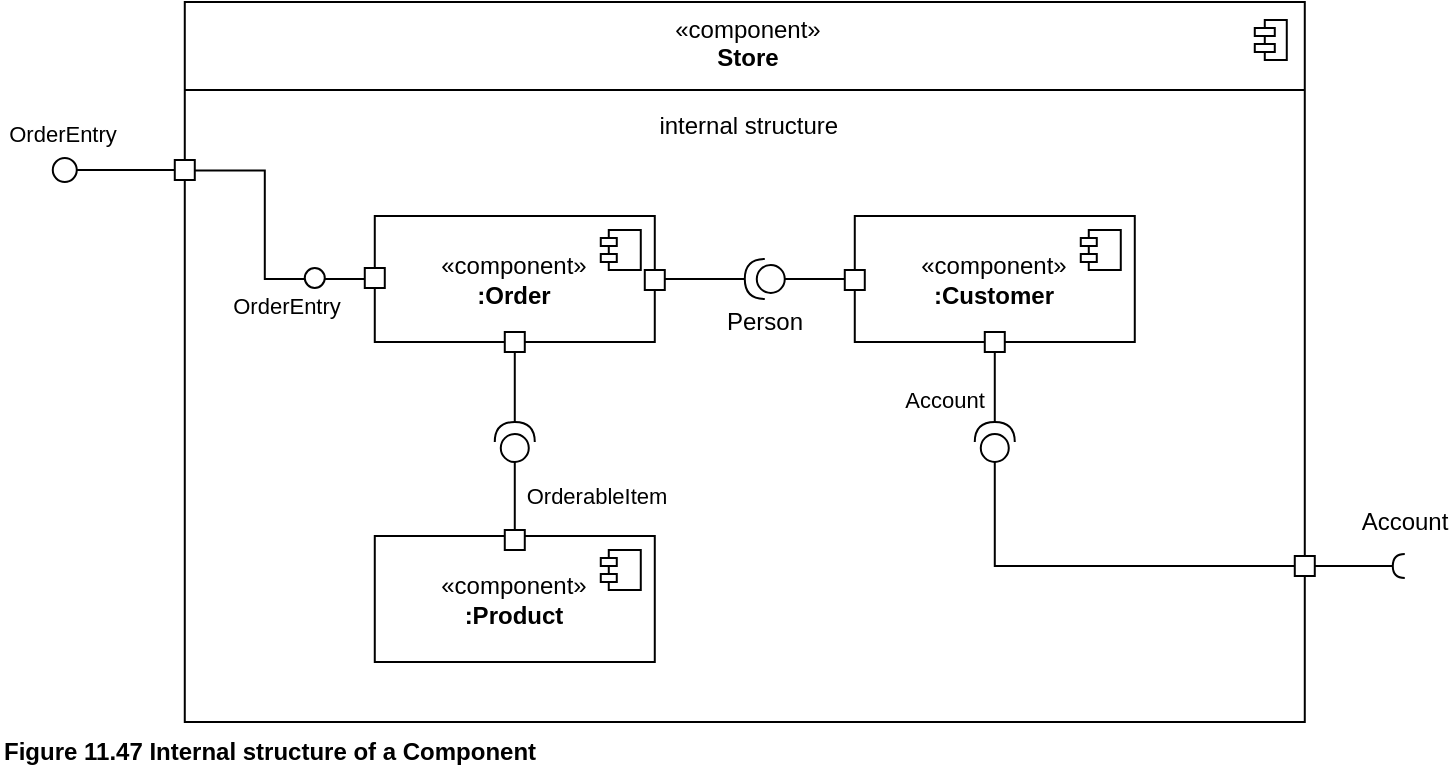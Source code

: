 <mxfile version="21.6.5" type="device">
  <diagram name="Page-1" id="7QoSib7LsPOei8o-_nD2">
    <mxGraphModel dx="880" dy="545" grid="1" gridSize="10" guides="1" tooltips="1" connect="1" arrows="1" fold="1" page="1" pageScale="1" pageWidth="1169" pageHeight="827" math="0" shadow="0">
      <root>
        <mxCell id="0" />
        <mxCell id="1" parent="0" />
        <mxCell id="eP-pgBNWTAgdWsYKI110-95" value="Account" style="rounded=0;orthogonalLoop=1;jettySize=auto;html=1;endArrow=halfCircle;endFill=0;endSize=4;strokeWidth=1;sketch=0;fontSize=12;curved=1;" edge="1" parent="1">
          <mxGeometry x="1" y="22" relative="1" as="geometry">
            <mxPoint x="652.39" y="282" as="sourcePoint" />
            <mxPoint x="702.39" y="282" as="targetPoint" />
            <mxPoint as="offset" />
          </mxGeometry>
        </mxCell>
        <mxCell id="eP-pgBNWTAgdWsYKI110-42" value="" style="fontStyle=1;align=center;verticalAlign=middle;childLayout=stackLayout;horizontal=1;horizontalStack=0;resizeParent=1;resizeParentMax=0;resizeLast=0;marginBottom=0;" vertex="1" parent="1">
          <mxGeometry x="92.39" width="560" height="360" as="geometry" />
        </mxCell>
        <mxCell id="eP-pgBNWTAgdWsYKI110-43" value="«component»&lt;br&gt;&lt;b&gt;Store&lt;/b&gt;" style="html=1;align=center;spacingLeft=4;verticalAlign=top;strokeColor=none;fillColor=none;whiteSpace=wrap;" vertex="1" parent="eP-pgBNWTAgdWsYKI110-42">
          <mxGeometry width="560" height="40" as="geometry" />
        </mxCell>
        <mxCell id="eP-pgBNWTAgdWsYKI110-44" value="" style="shape=module;jettyWidth=10;jettyHeight=4;" vertex="1" parent="eP-pgBNWTAgdWsYKI110-43">
          <mxGeometry x="1" width="16" height="20" relative="1" as="geometry">
            <mxPoint x="-25" y="9" as="offset" />
          </mxGeometry>
        </mxCell>
        <mxCell id="eP-pgBNWTAgdWsYKI110-45" value="" style="line;strokeWidth=1;fillColor=none;align=left;verticalAlign=middle;spacingTop=-1;spacingLeft=3;spacingRight=3;rotatable=0;labelPosition=right;points=[];portConstraint=eastwest;" vertex="1" parent="eP-pgBNWTAgdWsYKI110-42">
          <mxGeometry y="40" width="560" height="8" as="geometry" />
        </mxCell>
        <mxCell id="eP-pgBNWTAgdWsYKI110-46" value="internal structure" style="align=center;spacingLeft=4;verticalAlign=top;strokeColor=none;fillColor=none;" vertex="1" parent="eP-pgBNWTAgdWsYKI110-42">
          <mxGeometry y="48" width="560" height="312" as="geometry" />
        </mxCell>
        <mxCell id="eP-pgBNWTAgdWsYKI110-78" style="edgeStyle=orthogonalEdgeStyle;rounded=0;orthogonalLoop=1;jettySize=auto;html=1;exitX=0;exitY=0.5;exitDx=0;exitDy=0;exitPerimeter=0;entryX=0;entryY=0.5;entryDx=0;entryDy=0;endArrow=none;endFill=0;" edge="1" parent="1" source="eP-pgBNWTAgdWsYKI110-76" target="eP-pgBNWTAgdWsYKI110-39">
          <mxGeometry relative="1" as="geometry" />
        </mxCell>
        <mxCell id="eP-pgBNWTAgdWsYKI110-79" style="edgeStyle=orthogonalEdgeStyle;rounded=0;orthogonalLoop=1;jettySize=auto;html=1;exitX=1;exitY=0.5;exitDx=0;exitDy=0;exitPerimeter=0;entryX=1;entryY=0.5;entryDx=0;entryDy=0;endArrow=none;endFill=0;" edge="1" parent="1" source="eP-pgBNWTAgdWsYKI110-76" target="eP-pgBNWTAgdWsYKI110-35">
          <mxGeometry relative="1" as="geometry" />
        </mxCell>
        <mxCell id="eP-pgBNWTAgdWsYKI110-76" value="Person" style="shape=providedRequiredInterface;html=1;verticalLabelPosition=bottom;sketch=0;direction=west;verticalAlign=bottom;" vertex="1" parent="1">
          <mxGeometry x="372.39" y="128.5" width="20" height="20" as="geometry" />
        </mxCell>
        <mxCell id="eP-pgBNWTAgdWsYKI110-81" style="edgeStyle=orthogonalEdgeStyle;rounded=0;orthogonalLoop=1;jettySize=auto;html=1;exitX=0.5;exitY=1;exitDx=0;exitDy=0;entryX=1;entryY=0.5;entryDx=0;entryDy=0;entryPerimeter=0;endArrow=none;endFill=0;" edge="1" parent="1" source="eP-pgBNWTAgdWsYKI110-35" target="eP-pgBNWTAgdWsYKI110-80">
          <mxGeometry relative="1" as="geometry" />
        </mxCell>
        <mxCell id="eP-pgBNWTAgdWsYKI110-100" style="edgeStyle=orthogonalEdgeStyle;rounded=0;orthogonalLoop=1;jettySize=auto;html=1;exitX=0;exitY=0.5;exitDx=0;exitDy=0;entryX=-0.001;entryY=0.116;entryDx=0;entryDy=0;entryPerimeter=0;endArrow=none;endFill=0;" edge="1" parent="1" source="eP-pgBNWTAgdWsYKI110-35" target="eP-pgBNWTAgdWsYKI110-46">
          <mxGeometry relative="1" as="geometry">
            <Array as="points">
              <mxPoint x="132.39" y="139" />
              <mxPoint x="132.39" y="84" />
            </Array>
          </mxGeometry>
        </mxCell>
        <mxCell id="eP-pgBNWTAgdWsYKI110-102" value="OrderEntry" style="edgeLabel;html=1;align=center;verticalAlign=middle;resizable=0;points=[];" vertex="1" connectable="0" parent="eP-pgBNWTAgdWsYKI110-100">
          <mxGeometry x="-0.546" y="1" relative="1" as="geometry">
            <mxPoint x="-11" y="12" as="offset" />
          </mxGeometry>
        </mxCell>
        <mxCell id="eP-pgBNWTAgdWsYKI110-35" value="«component»&lt;br&gt;&lt;b&gt;:Order&lt;/b&gt;" style="html=1;dropTarget=0;whiteSpace=wrap;" vertex="1" parent="1">
          <mxGeometry x="187.39" y="107" width="140" height="63" as="geometry" />
        </mxCell>
        <mxCell id="eP-pgBNWTAgdWsYKI110-36" value="" style="shape=module;jettyWidth=8;jettyHeight=4;" vertex="1" parent="eP-pgBNWTAgdWsYKI110-35">
          <mxGeometry x="1" width="20" height="20" relative="1" as="geometry">
            <mxPoint x="-27" y="7" as="offset" />
          </mxGeometry>
        </mxCell>
        <mxCell id="eP-pgBNWTAgdWsYKI110-82" style="edgeStyle=orthogonalEdgeStyle;rounded=0;orthogonalLoop=1;jettySize=auto;html=1;exitX=0.5;exitY=0;exitDx=0;exitDy=0;entryX=0;entryY=0.5;entryDx=0;entryDy=0;entryPerimeter=0;endArrow=none;endFill=0;" edge="1" parent="1" source="eP-pgBNWTAgdWsYKI110-37" target="eP-pgBNWTAgdWsYKI110-80">
          <mxGeometry relative="1" as="geometry" />
        </mxCell>
        <mxCell id="eP-pgBNWTAgdWsYKI110-105" value="OrderableItem" style="edgeLabel;html=1;align=center;verticalAlign=middle;resizable=0;points=[];" vertex="1" connectable="0" parent="eP-pgBNWTAgdWsYKI110-82">
          <mxGeometry x="0.081" relative="1" as="geometry">
            <mxPoint x="40" as="offset" />
          </mxGeometry>
        </mxCell>
        <mxCell id="eP-pgBNWTAgdWsYKI110-37" value="«component»&lt;br&gt;&lt;b&gt;:Product&lt;/b&gt;" style="html=1;dropTarget=0;whiteSpace=wrap;" vertex="1" parent="1">
          <mxGeometry x="187.39" y="267" width="140" height="63" as="geometry" />
        </mxCell>
        <mxCell id="eP-pgBNWTAgdWsYKI110-38" value="" style="shape=module;jettyWidth=8;jettyHeight=4;" vertex="1" parent="eP-pgBNWTAgdWsYKI110-37">
          <mxGeometry x="1" width="20" height="20" relative="1" as="geometry">
            <mxPoint x="-27" y="7" as="offset" />
          </mxGeometry>
        </mxCell>
        <mxCell id="eP-pgBNWTAgdWsYKI110-39" value="«component»&lt;br&gt;&lt;b&gt;:Customer&lt;/b&gt;" style="html=1;dropTarget=0;whiteSpace=wrap;" vertex="1" parent="1">
          <mxGeometry x="427.39" y="107" width="140" height="63" as="geometry" />
        </mxCell>
        <mxCell id="eP-pgBNWTAgdWsYKI110-40" value="" style="shape=module;jettyWidth=8;jettyHeight=4;" vertex="1" parent="eP-pgBNWTAgdWsYKI110-39">
          <mxGeometry x="1" width="20" height="20" relative="1" as="geometry">
            <mxPoint x="-27" y="7" as="offset" />
          </mxGeometry>
        </mxCell>
        <mxCell id="eP-pgBNWTAgdWsYKI110-80" value="" style="shape=providedRequiredInterface;html=1;verticalLabelPosition=bottom;sketch=0;direction=north;" vertex="1" parent="1">
          <mxGeometry x="247.39" y="210" width="20" height="20" as="geometry" />
        </mxCell>
        <mxCell id="eP-pgBNWTAgdWsYKI110-84" style="edgeStyle=orthogonalEdgeStyle;rounded=0;orthogonalLoop=1;jettySize=auto;html=1;exitX=1;exitY=0.5;exitDx=0;exitDy=0;exitPerimeter=0;entryX=0.5;entryY=1;entryDx=0;entryDy=0;endArrow=none;endFill=0;" edge="1" parent="1" source="eP-pgBNWTAgdWsYKI110-83" target="eP-pgBNWTAgdWsYKI110-39">
          <mxGeometry relative="1" as="geometry" />
        </mxCell>
        <mxCell id="eP-pgBNWTAgdWsYKI110-106" value="Account" style="edgeLabel;html=1;align=center;verticalAlign=middle;resizable=0;points=[];" vertex="1" connectable="0" parent="eP-pgBNWTAgdWsYKI110-84">
          <mxGeometry x="-0.45" y="1" relative="1" as="geometry">
            <mxPoint x="-25" as="offset" />
          </mxGeometry>
        </mxCell>
        <mxCell id="eP-pgBNWTAgdWsYKI110-83" value="" style="shape=providedRequiredInterface;html=1;verticalLabelPosition=bottom;sketch=0;rotation=0;direction=north;" vertex="1" parent="1">
          <mxGeometry x="487.39" y="210" width="20" height="20" as="geometry" />
        </mxCell>
        <mxCell id="eP-pgBNWTAgdWsYKI110-103" style="edgeStyle=orthogonalEdgeStyle;rounded=0;orthogonalLoop=1;jettySize=auto;html=1;exitX=0;exitY=0.5;exitDx=0;exitDy=0;endArrow=oval;endFill=0;endSize=12;" edge="1" parent="1" source="eP-pgBNWTAgdWsYKI110-85">
          <mxGeometry relative="1" as="geometry">
            <mxPoint x="32.39" y="84" as="targetPoint" />
          </mxGeometry>
        </mxCell>
        <mxCell id="eP-pgBNWTAgdWsYKI110-104" value="OrderEntry" style="edgeLabel;html=1;align=center;verticalAlign=middle;resizable=0;points=[];" vertex="1" connectable="0" parent="eP-pgBNWTAgdWsYKI110-103">
          <mxGeometry x="0.874" y="2" relative="1" as="geometry">
            <mxPoint x="-5" y="-20" as="offset" />
          </mxGeometry>
        </mxCell>
        <mxCell id="eP-pgBNWTAgdWsYKI110-85" value="" style="fontStyle=0;labelPosition=right;verticalLabelPosition=middle;align=left;verticalAlign=middle;spacingLeft=2;" vertex="1" parent="1">
          <mxGeometry x="87.39" y="79" width="10" height="10" as="geometry" />
        </mxCell>
        <mxCell id="eP-pgBNWTAgdWsYKI110-86" value="" style="fontStyle=0;labelPosition=right;verticalLabelPosition=middle;align=left;verticalAlign=middle;spacingLeft=2;" vertex="1" parent="1">
          <mxGeometry x="252.39" y="165" width="10" height="10" as="geometry" />
        </mxCell>
        <mxCell id="eP-pgBNWTAgdWsYKI110-87" value="" style="fontStyle=0;labelPosition=right;verticalLabelPosition=middle;align=left;verticalAlign=middle;spacingLeft=2;" vertex="1" parent="1">
          <mxGeometry x="252.39" y="264" width="10" height="10" as="geometry" />
        </mxCell>
        <mxCell id="eP-pgBNWTAgdWsYKI110-88" value="" style="fontStyle=0;labelPosition=right;verticalLabelPosition=middle;align=left;verticalAlign=middle;spacingLeft=2;" vertex="1" parent="1">
          <mxGeometry x="322.39" y="134" width="10" height="10" as="geometry" />
        </mxCell>
        <mxCell id="eP-pgBNWTAgdWsYKI110-89" value="" style="fontStyle=0;labelPosition=right;verticalLabelPosition=middle;align=left;verticalAlign=middle;spacingLeft=2;" vertex="1" parent="1">
          <mxGeometry x="422.39" y="134" width="10" height="10" as="geometry" />
        </mxCell>
        <mxCell id="eP-pgBNWTAgdWsYKI110-90" value="" style="fontStyle=0;labelPosition=right;verticalLabelPosition=middle;align=left;verticalAlign=middle;spacingLeft=2;" vertex="1" parent="1">
          <mxGeometry x="492.39" y="165" width="10" height="10" as="geometry" />
        </mxCell>
        <mxCell id="eP-pgBNWTAgdWsYKI110-92" style="edgeStyle=orthogonalEdgeStyle;rounded=0;orthogonalLoop=1;jettySize=auto;html=1;exitX=1;exitY=0.75;exitDx=0;exitDy=0;entryX=0;entryY=0.5;entryDx=0;entryDy=0;entryPerimeter=0;endArrow=none;endFill=0;" edge="1" parent="1" source="eP-pgBNWTAgdWsYKI110-46" target="eP-pgBNWTAgdWsYKI110-83">
          <mxGeometry relative="1" as="geometry">
            <Array as="points">
              <mxPoint x="497.39" y="282" />
            </Array>
          </mxGeometry>
        </mxCell>
        <mxCell id="eP-pgBNWTAgdWsYKI110-94" value="" style="fontStyle=0;labelPosition=right;verticalLabelPosition=middle;align=left;verticalAlign=middle;spacingLeft=2;" vertex="1" parent="1">
          <mxGeometry x="647.39" y="277" width="10" height="10" as="geometry" />
        </mxCell>
        <mxCell id="eP-pgBNWTAgdWsYKI110-96" value="" style="ellipse;whiteSpace=wrap;html=1;align=center;aspect=fixed;fillColor=none;strokeColor=none;resizable=0;perimeter=centerPerimeter;rotatable=0;allowArrows=0;points=[];outlineConnect=1;" vertex="1" parent="1">
          <mxGeometry x="662.39" y="276" width="10" height="10" as="geometry" />
        </mxCell>
        <mxCell id="eP-pgBNWTAgdWsYKI110-101" value="" style="fontStyle=0;labelPosition=right;verticalLabelPosition=middle;align=left;verticalAlign=middle;spacingLeft=2;" vertex="1" parent="1">
          <mxGeometry x="182.39" y="133" width="10" height="10" as="geometry" />
        </mxCell>
        <mxCell id="eP-pgBNWTAgdWsYKI110-107" value="" style="ellipse;whiteSpace=wrap;html=1;aspect=fixed;" vertex="1" parent="1">
          <mxGeometry x="152.39" y="133" width="10" height="10" as="geometry" />
        </mxCell>
        <mxCell id="eP-pgBNWTAgdWsYKI110-108" value="&lt;b&gt;Figure 11.47 Internal structure of a Component&lt;/b&gt;" style="text;html=1;align=left;verticalAlign=middle;resizable=0;points=[];autosize=1;strokeColor=none;fillColor=none;" vertex="1" parent="1">
          <mxGeometry y="360" width="290" height="30" as="geometry" />
        </mxCell>
      </root>
    </mxGraphModel>
  </diagram>
</mxfile>
